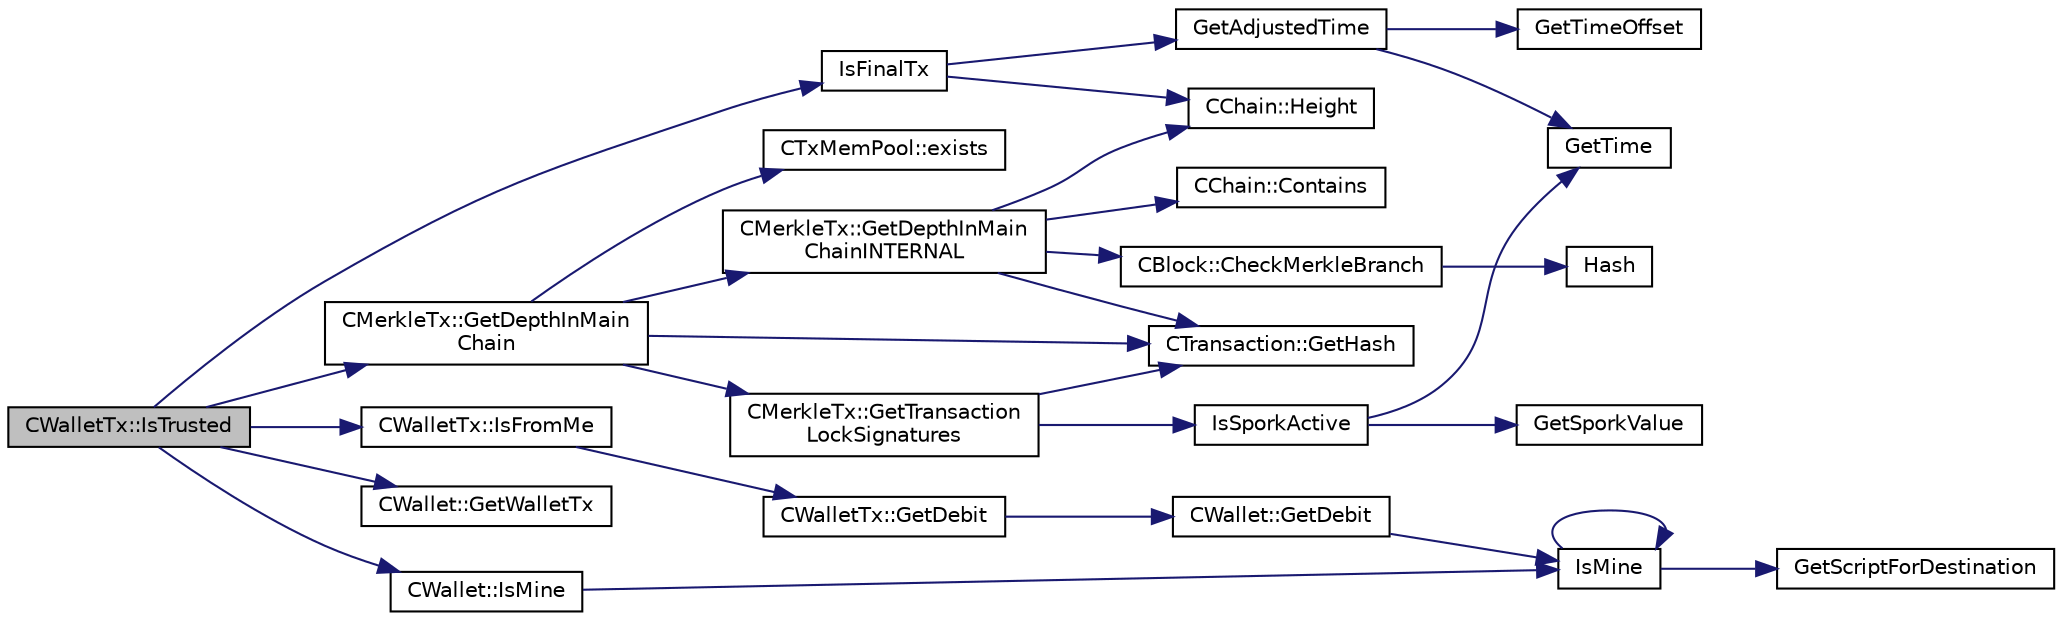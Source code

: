 digraph "CWalletTx::IsTrusted"
{
  edge [fontname="Helvetica",fontsize="10",labelfontname="Helvetica",labelfontsize="10"];
  node [fontname="Helvetica",fontsize="10",shape=record];
  rankdir="LR";
  Node506 [label="CWalletTx::IsTrusted",height=0.2,width=0.4,color="black", fillcolor="grey75", style="filled", fontcolor="black"];
  Node506 -> Node507 [color="midnightblue",fontsize="10",style="solid",fontname="Helvetica"];
  Node507 [label="IsFinalTx",height=0.2,width=0.4,color="black", fillcolor="white", style="filled",URL="$main_8cpp.html#adc332cd7ac94e639bb4239618341be19"];
  Node507 -> Node508 [color="midnightblue",fontsize="10",style="solid",fontname="Helvetica"];
  Node508 [label="CChain::Height",height=0.2,width=0.4,color="black", fillcolor="white", style="filled",URL="$class_c_chain.html#ad4758bc8872ce065a9579f77c3171d40",tooltip="Return the maximal height in the chain. "];
  Node507 -> Node509 [color="midnightblue",fontsize="10",style="solid",fontname="Helvetica"];
  Node509 [label="GetAdjustedTime",height=0.2,width=0.4,color="black", fillcolor="white", style="filled",URL="$timedata_8cpp.html#a09f81b9c7650f898cf3cf305b87547e6"];
  Node509 -> Node510 [color="midnightblue",fontsize="10",style="solid",fontname="Helvetica"];
  Node510 [label="GetTime",height=0.2,width=0.4,color="black", fillcolor="white", style="filled",URL="$utiltime_8cpp.html#a46fac5fba8ba905b5f9acb364f5d8c6f",tooltip="For unit testing. "];
  Node509 -> Node511 [color="midnightblue",fontsize="10",style="solid",fontname="Helvetica"];
  Node511 [label="GetTimeOffset",height=0.2,width=0.4,color="black", fillcolor="white", style="filled",URL="$timedata_8cpp.html#a50ca5344c75631267633f15cfe5e983e",tooltip="\"Never go to sea with two chronometers; take one or three.\" Our three time sources are: ..."];
  Node506 -> Node512 [color="midnightblue",fontsize="10",style="solid",fontname="Helvetica"];
  Node512 [label="CMerkleTx::GetDepthInMain\lChain",height=0.2,width=0.4,color="black", fillcolor="white", style="filled",URL="$class_c_merkle_tx.html#a5bf3a355593ecce5799de92d013149b1",tooltip="Return depth of transaction in blockchain: -1 : not in blockchain, and not in memory pool (conflicted..."];
  Node512 -> Node513 [color="midnightblue",fontsize="10",style="solid",fontname="Helvetica"];
  Node513 [label="CMerkleTx::GetDepthInMain\lChainINTERNAL",height=0.2,width=0.4,color="black", fillcolor="white", style="filled",URL="$class_c_merkle_tx.html#ada4285bcdc83c90dc5829d9902b1271c"];
  Node513 -> Node514 [color="midnightblue",fontsize="10",style="solid",fontname="Helvetica"];
  Node514 [label="CChain::Contains",height=0.2,width=0.4,color="black", fillcolor="white", style="filled",URL="$class_c_chain.html#af1786dc229c215dea7f727c11df2c8dc",tooltip="Efficiently check whether a block is present in this chain. "];
  Node513 -> Node515 [color="midnightblue",fontsize="10",style="solid",fontname="Helvetica"];
  Node515 [label="CBlock::CheckMerkleBranch",height=0.2,width=0.4,color="black", fillcolor="white", style="filled",URL="$class_c_block.html#a81684cf96f6fb6731c869865b80d1ccd"];
  Node515 -> Node516 [color="midnightblue",fontsize="10",style="solid",fontname="Helvetica"];
  Node516 [label="Hash",height=0.2,width=0.4,color="black", fillcolor="white", style="filled",URL="$hash_8h.html#a12c5e981d7f5f2850027fd5e932eff61",tooltip="Compute the 256-bit hash of a std::string. "];
  Node513 -> Node517 [color="midnightblue",fontsize="10",style="solid",fontname="Helvetica"];
  Node517 [label="CTransaction::GetHash",height=0.2,width=0.4,color="black", fillcolor="white", style="filled",URL="$class_c_transaction.html#a7efd1379de830341417c0bfa23a149aa"];
  Node513 -> Node508 [color="midnightblue",fontsize="10",style="solid",fontname="Helvetica"];
  Node512 -> Node518 [color="midnightblue",fontsize="10",style="solid",fontname="Helvetica"];
  Node518 [label="CTxMemPool::exists",height=0.2,width=0.4,color="black", fillcolor="white", style="filled",URL="$class_c_tx_mem_pool.html#adba06e79be4a1a092dd2db8290733be7"];
  Node512 -> Node517 [color="midnightblue",fontsize="10",style="solid",fontname="Helvetica"];
  Node512 -> Node519 [color="midnightblue",fontsize="10",style="solid",fontname="Helvetica"];
  Node519 [label="CMerkleTx::GetTransaction\lLockSignatures",height=0.2,width=0.4,color="black", fillcolor="white", style="filled",URL="$class_c_merkle_tx.html#a29ab20d0785095dba254ca1050ba6989"];
  Node519 -> Node520 [color="midnightblue",fontsize="10",style="solid",fontname="Helvetica"];
  Node520 [label="IsSporkActive",height=0.2,width=0.4,color="black", fillcolor="white", style="filled",URL="$spork_8cpp.html#a3305663176e21e81c80dc951a7f8ea5e"];
  Node520 -> Node521 [color="midnightblue",fontsize="10",style="solid",fontname="Helvetica"];
  Node521 [label="GetSporkValue",height=0.2,width=0.4,color="black", fillcolor="white", style="filled",URL="$spork_8cpp.html#a7125c44e1c9a54dc7c28556b3fb24a8f"];
  Node520 -> Node510 [color="midnightblue",fontsize="10",style="solid",fontname="Helvetica"];
  Node519 -> Node517 [color="midnightblue",fontsize="10",style="solid",fontname="Helvetica"];
  Node506 -> Node522 [color="midnightblue",fontsize="10",style="solid",fontname="Helvetica"];
  Node522 [label="CWalletTx::IsFromMe",height=0.2,width=0.4,color="black", fillcolor="white", style="filled",URL="$class_c_wallet_tx.html#a4b4fdec025af8171852c3eece1c2508f"];
  Node522 -> Node523 [color="midnightblue",fontsize="10",style="solid",fontname="Helvetica"];
  Node523 [label="CWalletTx::GetDebit",height=0.2,width=0.4,color="black", fillcolor="white", style="filled",URL="$class_c_wallet_tx.html#a7757c17a323e5f6f75c92acb398d3568",tooltip="filter decides which addresses will count towards the debit "];
  Node523 -> Node524 [color="midnightblue",fontsize="10",style="solid",fontname="Helvetica"];
  Node524 [label="CWallet::GetDebit",height=0.2,width=0.4,color="black", fillcolor="white", style="filled",URL="$group__map_wallet.html#ga5ab4855aac6f4b335421944403e44d6d"];
  Node524 -> Node525 [color="midnightblue",fontsize="10",style="solid",fontname="Helvetica"];
  Node525 [label="IsMine",height=0.2,width=0.4,color="black", fillcolor="white", style="filled",URL="$wallet__ismine_8cpp.html#adc59cf67d903c1ba1ef225561b85bfce"];
  Node525 -> Node526 [color="midnightblue",fontsize="10",style="solid",fontname="Helvetica"];
  Node526 [label="GetScriptForDestination",height=0.2,width=0.4,color="black", fillcolor="white", style="filled",URL="$standard_8cpp.html#ae40f28d3b46c21033f6ee1f1200d0321"];
  Node525 -> Node525 [color="midnightblue",fontsize="10",style="solid",fontname="Helvetica"];
  Node506 -> Node527 [color="midnightblue",fontsize="10",style="solid",fontname="Helvetica"];
  Node527 [label="CWallet::GetWalletTx",height=0.2,width=0.4,color="black", fillcolor="white", style="filled",URL="$group__map_wallet.html#gac496716bb889a5934fa27398aeb2330a"];
  Node506 -> Node528 [color="midnightblue",fontsize="10",style="solid",fontname="Helvetica"];
  Node528 [label="CWallet::IsMine",height=0.2,width=0.4,color="black", fillcolor="white", style="filled",URL="$group__map_wallet.html#ga4eada57edc1c443564b8cc9b853d955c"];
  Node528 -> Node525 [color="midnightblue",fontsize="10",style="solid",fontname="Helvetica"];
}
